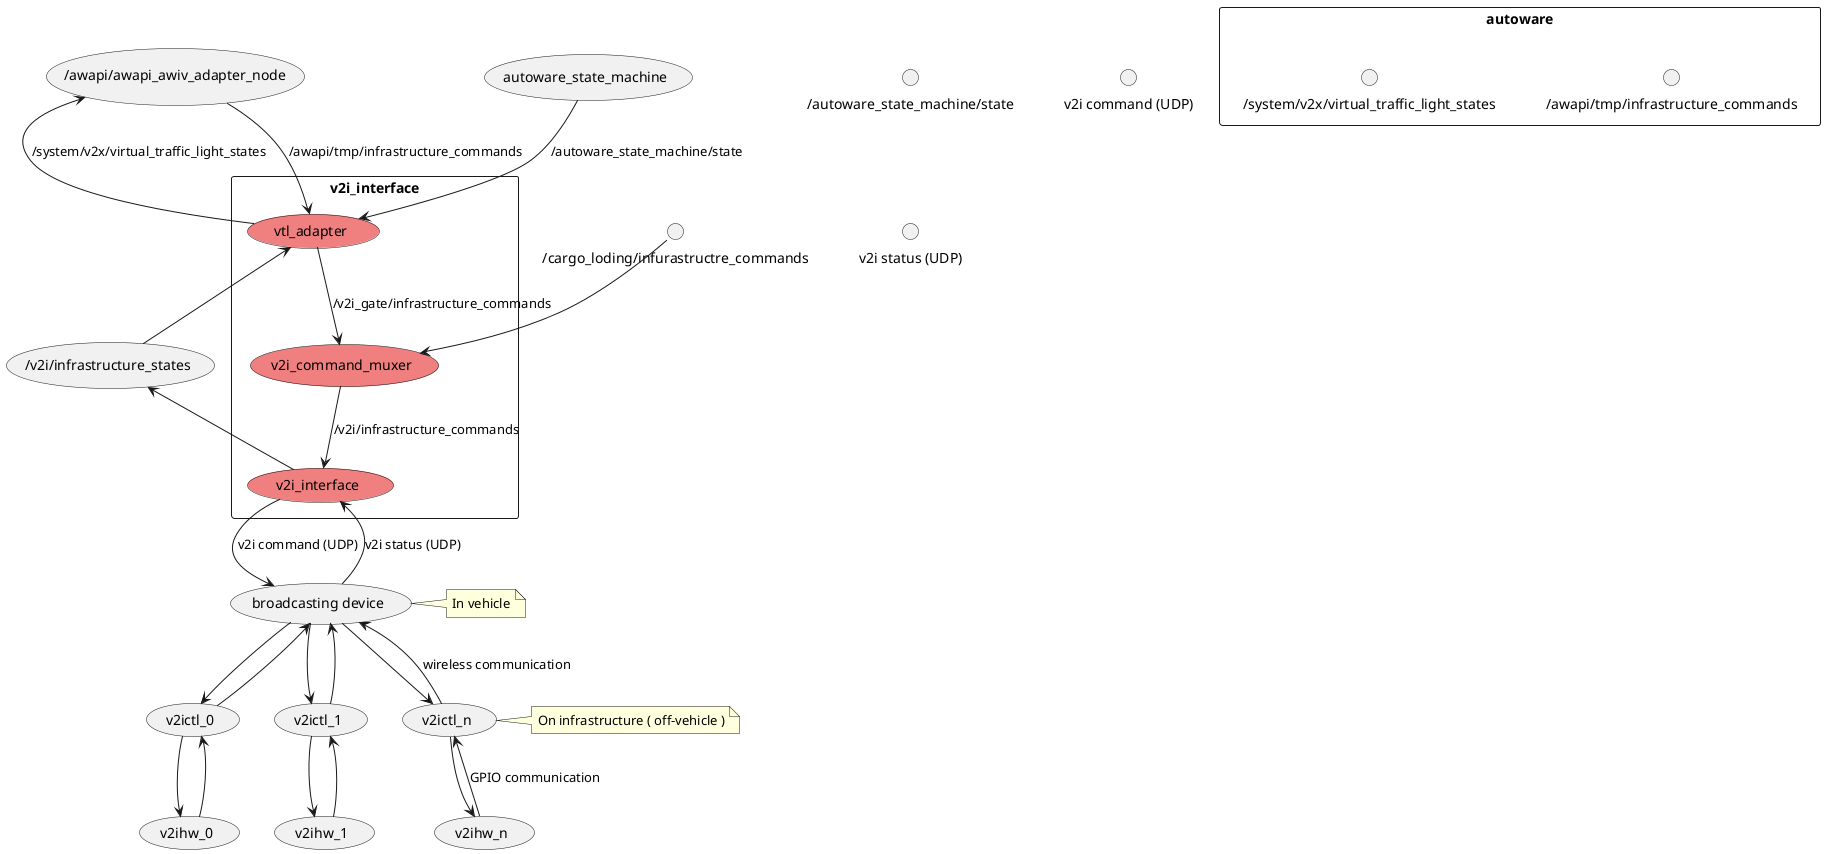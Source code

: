 @startuml

rectangle autoware {
  interface "/awapi/tmp/infrastructure_commands"
  interface "/system/v2x/virtual_traffic_light_states"
}
interface "/autoware_state_machine/state"
rectangle "v2i_interface" as v2i {
  usecase "v2i_interface" #LightCoral
  usecase "v2i_command_muxer" #LightCoral
  usecase "vtl_adapter" #LightCoral
} 
interface "v2i command (UDP)" as v2i_command_udp
interface "v2i status (UDP)" as v2i_status_udp
interface "/cargo_loding/infurastructre_commands"

(/awapi/awapi_awiv_adapter_node) --> (vtl_adapter) : /awapi/tmp/infrastructure_commands
(/awapi/awapi_awiv_adapter_node) <-- (vtl_adapter) : /system/v2x/virtual_traffic_light_states
(autoware_state_machine) --> (vtl_adapter) : /autoware_state_machine/state
(/cargo_loding/infurastructre_commands) --> (v2i_command_muxer)
(vtl_adapter) --> (v2i_command_muxer) : /v2i_gate/infrastructure_commands
(v2i_command_muxer) --> (v2i_interface) : /v2i/infrastructure_commands
(vtl_adapter) <-- (/v2i/infrastructure_states)
(/v2i/infrastructure_states) <-- (v2i_interface)
(v2i_interface) --> (broadcasting device) : v2i command (UDP)
(v2i_interface) <-- (broadcasting device) : v2i status (UDP)
(broadcasting device) --> (v2ictl_0)
(broadcasting device) <-- (v2ictl_0)
(broadcasting device) --> (v2ictl_1)
(broadcasting device) <-- (v2ictl_1)
(broadcasting device) --> (v2ictl_n)
(broadcasting device) <-- (v2ictl_n) : wireless communication

(v2ictl_0) -[hidden] (v2ictl_1)
(v2ictl_1) -[hidden] (v2ictl_n)

(v2ictl_0) --> (v2ihw_0)
(v2ictl_0) <-- (v2ihw_0)
(v2ictl_1) --> (v2ihw_1)
(v2ictl_1) <-- (v2ihw_1)
(v2ictl_n) --> (v2ihw_n)
(v2ictl_n) <-- (v2ihw_n) : GPIO communication

note right of "broadcasting device" : In vehicle
note right of v2ictl_n : On infrastructure ( off-vehicle )

@enduml

